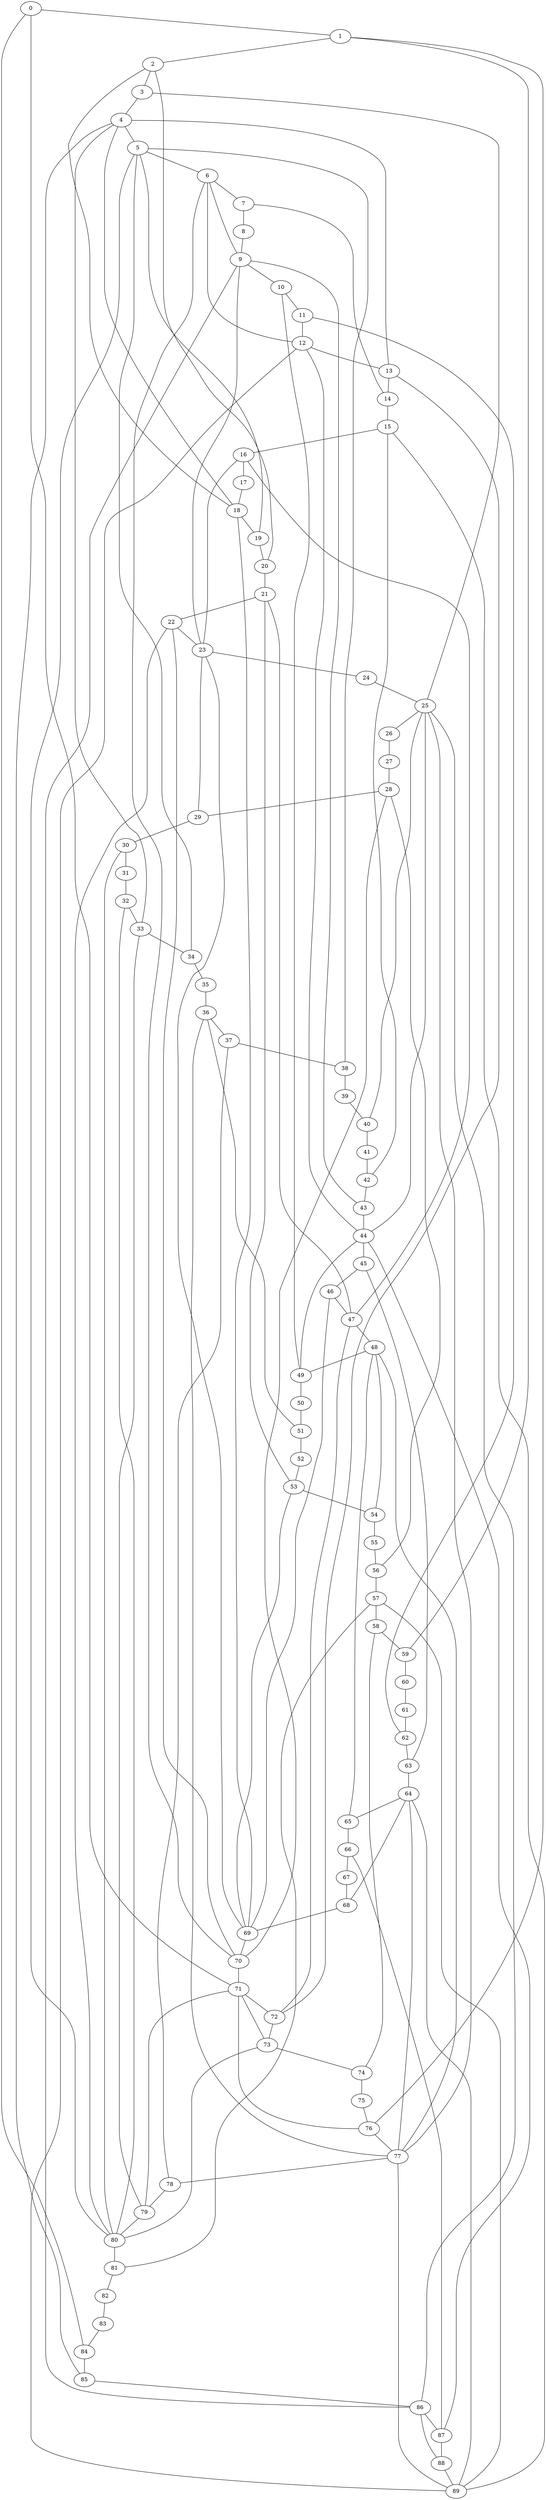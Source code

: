 
graph graphname {
    0 -- 1
0 -- 84
0 -- 71
1 -- 2
1 -- 76
1 -- 59
2 -- 3
2 -- 18
2 -- 20
3 -- 4
3 -- 25
4 -- 5
4 -- 18
4 -- 33
4 -- 13
4 -- 85
5 -- 6
5 -- 19
5 -- 34
5 -- 80
5 -- 38
6 -- 7
6 -- 9
6 -- 70
6 -- 12
7 -- 8
7 -- 14
8 -- 9
9 -- 10
9 -- 23
9 -- 86
9 -- 43
10 -- 11
10 -- 49
11 -- 12
11 -- 62
12 -- 13
12 -- 89
12 -- 44
13 -- 14
13 -- 72
14 -- 15
15 -- 16
15 -- 89
15 -- 42
16 -- 17
16 -- 47
16 -- 23
17 -- 18
18 -- 19
18 -- 69
19 -- 20
20 -- 21
21 -- 22
21 -- 47
21 -- 53
22 -- 23
22 -- 70
22 -- 80
23 -- 24
23 -- 69
23 -- 29
24 -- 25
25 -- 26
25 -- 77
25 -- 44
25 -- 40
25 -- 86
26 -- 27
27 -- 28
28 -- 29
28 -- 56
28 -- 70
29 -- 30
30 -- 31
30 -- 80
31 -- 32
32 -- 33
32 -- 80
33 -- 34
33 -- 79
34 -- 35
35 -- 36
36 -- 37
36 -- 77
36 -- 51
37 -- 38
37 -- 78
38 -- 39
39 -- 40
40 -- 41
41 -- 42
42 -- 43
43 -- 44
44 -- 45
44 -- 49
44 -- 87
45 -- 46
45 -- 63
46 -- 47
46 -- 69
47 -- 48
47 -- 72
48 -- 49
48 -- 77
48 -- 65
48 -- 54
49 -- 50
50 -- 51
51 -- 52
52 -- 53
53 -- 54
53 -- 69
54 -- 55
55 -- 56
56 -- 57
57 -- 58
57 -- 81
57 -- 89
58 -- 59
58 -- 74
59 -- 60
60 -- 61
61 -- 62
62 -- 63
63 -- 64
64 -- 65
64 -- 68
64 -- 89
64 -- 77
65 -- 66
66 -- 67
66 -- 87
67 -- 68
68 -- 69
69 -- 70
70 -- 71
71 -- 72
71 -- 76
71 -- 73
71 -- 79
72 -- 73
73 -- 74
73 -- 80
74 -- 75
75 -- 76
76 -- 77
77 -- 78
77 -- 89
78 -- 79
79 -- 80
80 -- 81
81 -- 82
82 -- 83
83 -- 84
84 -- 85
85 -- 86
86 -- 87
86 -- 88
87 -- 88
88 -- 89

}
